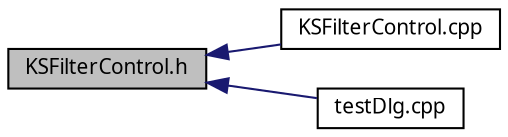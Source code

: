 digraph G
{
  edge [fontname="FreeSans.ttf",fontsize=10,labelfontname="FreeSans.ttf",labelfontsize=10];
  node [fontname="FreeSans.ttf",fontsize=10,shape=record];
  rankdir=LR;
  Node1 [label="KSFilterControl.h",height=0.2,width=0.4,color="black", fillcolor="grey75", style="filled" fontcolor="black"];
  Node1 -> Node2 [dir=back,color="midnightblue",fontsize=10,style="solid"];
  Node2 [label="KSFilterControl.cpp",height=0.2,width=0.4,color="black", fillcolor="white", style="filled",URL="$_k_s_filter_control_8cpp.html"];
  Node1 -> Node3 [dir=back,color="midnightblue",fontsize=10,style="solid"];
  Node3 [label="testDlg.cpp",height=0.2,width=0.4,color="black", fillcolor="white", style="filled",URL="$test_dlg_8cpp.html"];
}

